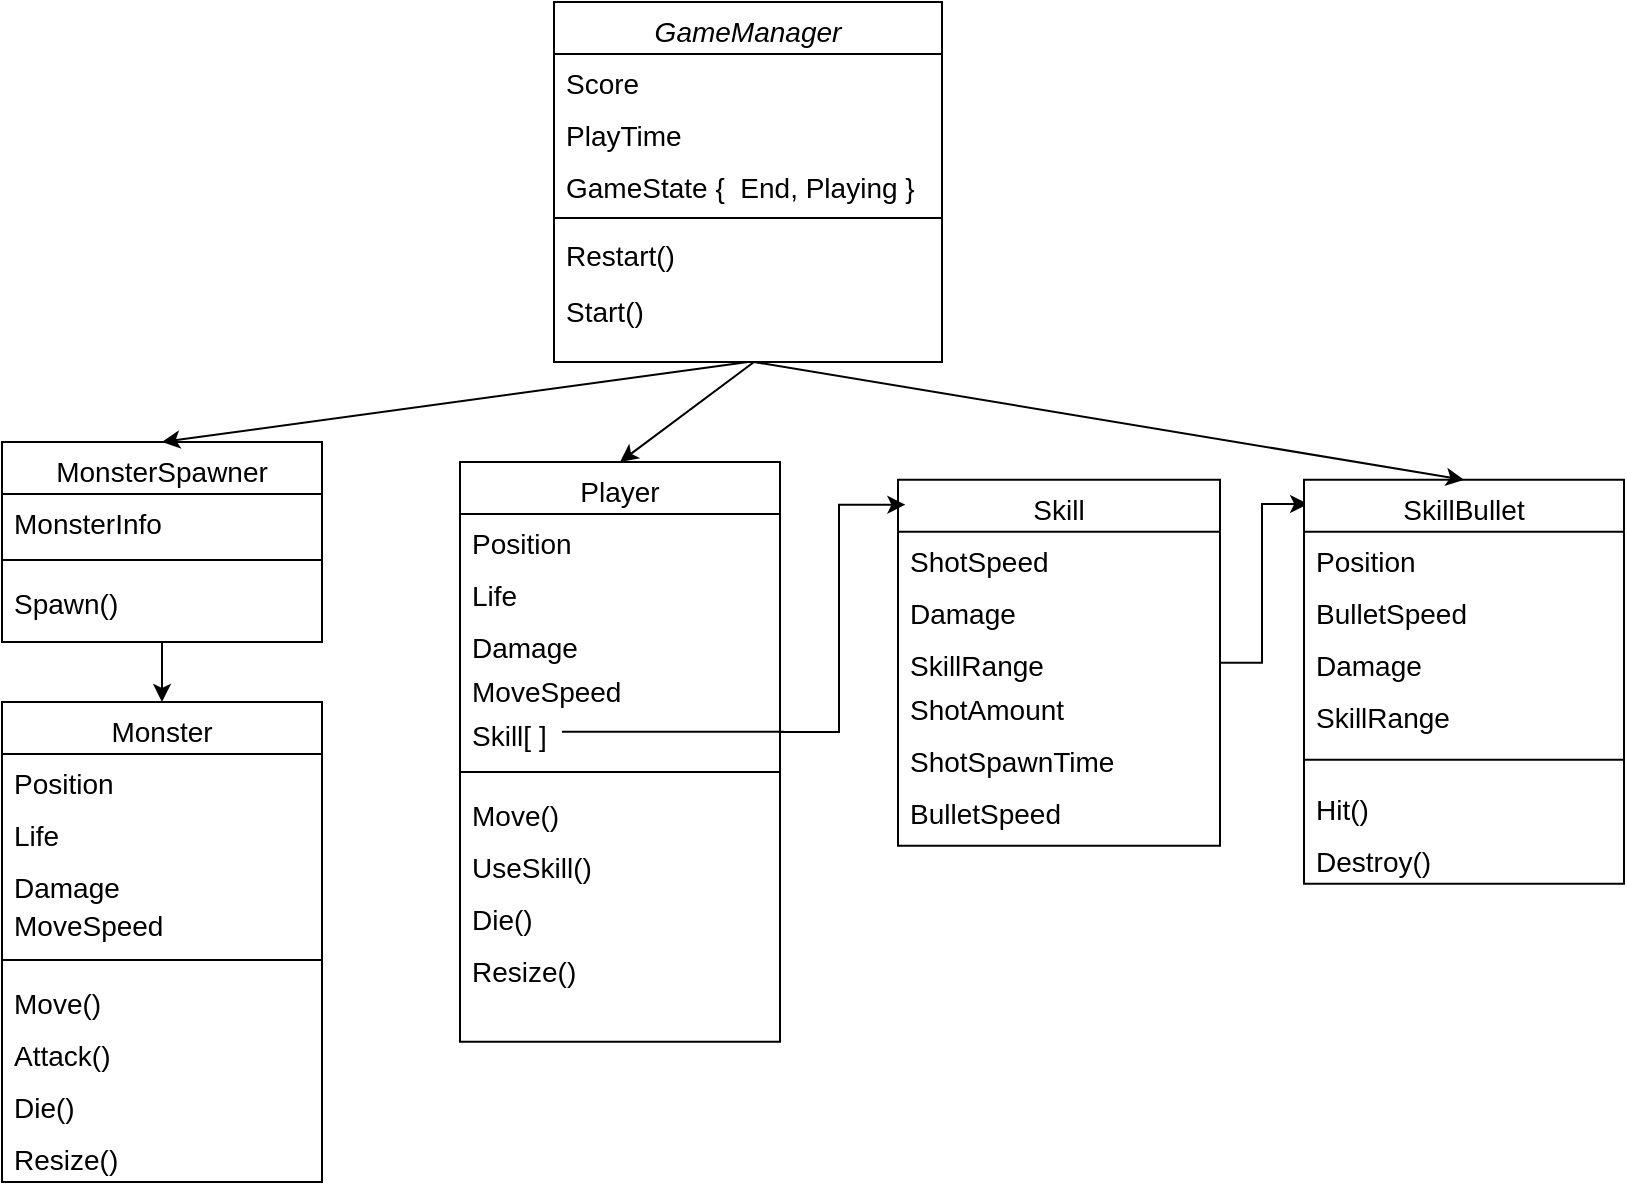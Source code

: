 <mxfile version="18.0.2" type="device"><diagram id="kjEeWV5RPv9KoYOl6E2i" name="Page-1"><mxGraphModel dx="504" dy="669" grid="1" gridSize="10" guides="1" tooltips="1" connect="1" arrows="1" fold="1" page="1" pageScale="1" pageWidth="827" pageHeight="1169" math="0" shadow="0"><root><mxCell id="0"/><mxCell id="1" parent="0"/><mxCell id="JirDLXtg1AunSTf649tB-53" value="GameManager" style="swimlane;fontStyle=2;align=center;verticalAlign=top;childLayout=stackLayout;horizontal=1;startSize=26;horizontalStack=0;resizeParent=1;resizeLast=0;collapsible=1;marginBottom=0;rounded=0;shadow=0;strokeWidth=1;fontSize=14;" vertex="1" parent="1"><mxGeometry x="530" y="10.0" width="194" height="180" as="geometry"><mxRectangle x="230" y="140" width="160" height="26" as="alternateBounds"/></mxGeometry></mxCell><mxCell id="JirDLXtg1AunSTf649tB-54" value="Score" style="text;align=left;verticalAlign=top;spacingLeft=4;spacingRight=4;overflow=hidden;rotatable=0;points=[[0,0.5],[1,0.5]];portConstraint=eastwest;fontSize=14;" vertex="1" parent="JirDLXtg1AunSTf649tB-53"><mxGeometry y="26" width="194" height="26" as="geometry"/></mxCell><mxCell id="JirDLXtg1AunSTf649tB-55" value="PlayTime" style="text;align=left;verticalAlign=top;spacingLeft=4;spacingRight=4;overflow=hidden;rotatable=0;points=[[0,0.5],[1,0.5]];portConstraint=eastwest;rounded=0;shadow=0;html=0;fontSize=14;" vertex="1" parent="JirDLXtg1AunSTf649tB-53"><mxGeometry y="52" width="194" height="26" as="geometry"/></mxCell><mxCell id="JirDLXtg1AunSTf649tB-56" value="GameState {  End, Playing }" style="text;align=left;verticalAlign=top;spacingLeft=4;spacingRight=4;overflow=hidden;rotatable=0;points=[[0,0.5],[1,0.5]];portConstraint=eastwest;rounded=0;shadow=0;html=0;fontSize=14;" vertex="1" parent="JirDLXtg1AunSTf649tB-53"><mxGeometry y="78" width="194" height="26" as="geometry"/></mxCell><mxCell id="JirDLXtg1AunSTf649tB-57" value="" style="line;html=1;strokeWidth=1;align=left;verticalAlign=middle;spacingTop=-1;spacingLeft=3;spacingRight=3;rotatable=0;labelPosition=right;points=[];portConstraint=eastwest;fontSize=14;" vertex="1" parent="JirDLXtg1AunSTf649tB-53"><mxGeometry y="104" width="194" height="8" as="geometry"/></mxCell><mxCell id="JirDLXtg1AunSTf649tB-58" value="Restart()" style="text;align=left;verticalAlign=top;spacingLeft=4;spacingRight=4;overflow=hidden;rotatable=0;points=[[0,0.5],[1,0.5]];portConstraint=eastwest;fontSize=14;" vertex="1" parent="JirDLXtg1AunSTf649tB-53"><mxGeometry y="112" width="194" height="28" as="geometry"/></mxCell><mxCell id="JirDLXtg1AunSTf649tB-59" value="Start()" style="text;align=left;verticalAlign=top;spacingLeft=4;spacingRight=4;overflow=hidden;rotatable=0;points=[[0,0.5],[1,0.5]];portConstraint=eastwest;fontSize=14;" vertex="1" parent="JirDLXtg1AunSTf649tB-53"><mxGeometry y="140" width="194" height="28" as="geometry"/></mxCell><mxCell id="JirDLXtg1AunSTf649tB-61" value="Player" style="swimlane;fontStyle=0;align=center;verticalAlign=top;childLayout=stackLayout;horizontal=1;startSize=26;horizontalStack=0;resizeParent=1;resizeLast=0;collapsible=1;marginBottom=0;rounded=0;shadow=0;strokeWidth=1;fontSize=14;" vertex="1" parent="1"><mxGeometry x="483" y="240" width="160" height="289.92" as="geometry"><mxRectangle x="550" y="140" width="160" height="26" as="alternateBounds"/></mxGeometry></mxCell><mxCell id="JirDLXtg1AunSTf649tB-62" value="Position" style="text;align=left;verticalAlign=top;spacingLeft=4;spacingRight=4;overflow=hidden;rotatable=0;points=[[0,0.5],[1,0.5]];portConstraint=eastwest;fontSize=14;" vertex="1" parent="JirDLXtg1AunSTf649tB-61"><mxGeometry y="26" width="160" height="26" as="geometry"/></mxCell><mxCell id="JirDLXtg1AunSTf649tB-63" value="Life" style="text;align=left;verticalAlign=top;spacingLeft=4;spacingRight=4;overflow=hidden;rotatable=0;points=[[0,0.5],[1,0.5]];portConstraint=eastwest;rounded=0;shadow=0;html=0;fontSize=14;" vertex="1" parent="JirDLXtg1AunSTf649tB-61"><mxGeometry y="52" width="160" height="26" as="geometry"/></mxCell><mxCell id="JirDLXtg1AunSTf649tB-64" value="Damage" style="text;align=left;verticalAlign=top;spacingLeft=4;spacingRight=4;overflow=hidden;rotatable=0;points=[[0,0.5],[1,0.5]];portConstraint=eastwest;rounded=0;shadow=0;html=0;fontSize=14;" vertex="1" parent="JirDLXtg1AunSTf649tB-61"><mxGeometry y="78" width="160" height="22" as="geometry"/></mxCell><mxCell id="JirDLXtg1AunSTf649tB-65" value="MoveSpeed" style="text;align=left;verticalAlign=top;spacingLeft=4;spacingRight=4;overflow=hidden;rotatable=0;points=[[0,0.5],[1,0.5]];portConstraint=eastwest;rounded=0;shadow=0;html=0;fontSize=14;" vertex="1" parent="JirDLXtg1AunSTf649tB-61"><mxGeometry y="100" width="160" height="22" as="geometry"/></mxCell><mxCell id="JirDLXtg1AunSTf649tB-66" value="Skill[ ]" style="text;align=left;verticalAlign=top;spacingLeft=4;spacingRight=4;overflow=hidden;rotatable=0;points=[[0,0.5],[1,0.5]];portConstraint=eastwest;rounded=0;shadow=0;html=0;fontSize=14;" vertex="1" parent="JirDLXtg1AunSTf649tB-61"><mxGeometry y="122" width="160" height="26" as="geometry"/></mxCell><mxCell id="JirDLXtg1AunSTf649tB-67" value="" style="line;html=1;strokeWidth=1;align=left;verticalAlign=middle;spacingTop=-1;spacingLeft=3;spacingRight=3;rotatable=0;labelPosition=right;points=[];portConstraint=eastwest;fontSize=14;" vertex="1" parent="JirDLXtg1AunSTf649tB-61"><mxGeometry y="148" width="160" height="14" as="geometry"/></mxCell><mxCell id="JirDLXtg1AunSTf649tB-68" value="Move()" style="text;align=left;verticalAlign=top;spacingLeft=4;spacingRight=4;overflow=hidden;rotatable=0;points=[[0,0.5],[1,0.5]];portConstraint=eastwest;fontSize=14;" vertex="1" parent="JirDLXtg1AunSTf649tB-61"><mxGeometry y="162" width="160" height="26" as="geometry"/></mxCell><mxCell id="JirDLXtg1AunSTf649tB-69" value="UseSkill()" style="text;align=left;verticalAlign=top;spacingLeft=4;spacingRight=4;overflow=hidden;rotatable=0;points=[[0,0.5],[1,0.5]];portConstraint=eastwest;fontSize=14;" vertex="1" parent="JirDLXtg1AunSTf649tB-61"><mxGeometry y="188" width="160" height="26" as="geometry"/></mxCell><mxCell id="JirDLXtg1AunSTf649tB-70" value="Die()" style="text;align=left;verticalAlign=top;spacingLeft=4;spacingRight=4;overflow=hidden;rotatable=0;points=[[0,0.5],[1,0.5]];portConstraint=eastwest;fontSize=14;" vertex="1" parent="JirDLXtg1AunSTf649tB-61"><mxGeometry y="214" width="160" height="26" as="geometry"/></mxCell><mxCell id="JirDLXtg1AunSTf649tB-71" value="Resize()" style="text;align=left;verticalAlign=top;spacingLeft=4;spacingRight=4;overflow=hidden;rotatable=0;points=[[0,0.5],[1,0.5]];portConstraint=eastwest;fontSize=14;" vertex="1" parent="JirDLXtg1AunSTf649tB-61"><mxGeometry y="240" width="160" height="26" as="geometry"/></mxCell><mxCell id="JirDLXtg1AunSTf649tB-72" value="Monster" style="swimlane;fontStyle=0;align=center;verticalAlign=top;childLayout=stackLayout;horizontal=1;startSize=26;horizontalStack=0;resizeParent=1;resizeLast=0;collapsible=1;marginBottom=0;rounded=0;shadow=0;strokeWidth=1;fontSize=14;" vertex="1" parent="1"><mxGeometry x="254" y="360" width="160" height="240" as="geometry"><mxRectangle x="550" y="140" width="160" height="26" as="alternateBounds"/></mxGeometry></mxCell><mxCell id="JirDLXtg1AunSTf649tB-73" value="Position" style="text;align=left;verticalAlign=top;spacingLeft=4;spacingRight=4;overflow=hidden;rotatable=0;points=[[0,0.5],[1,0.5]];portConstraint=eastwest;fontSize=14;" vertex="1" parent="JirDLXtg1AunSTf649tB-72"><mxGeometry y="26" width="160" height="26" as="geometry"/></mxCell><mxCell id="JirDLXtg1AunSTf649tB-74" value="Life" style="text;align=left;verticalAlign=top;spacingLeft=4;spacingRight=4;overflow=hidden;rotatable=0;points=[[0,0.5],[1,0.5]];portConstraint=eastwest;rounded=0;shadow=0;html=0;fontSize=14;" vertex="1" parent="JirDLXtg1AunSTf649tB-72"><mxGeometry y="52" width="160" height="26" as="geometry"/></mxCell><mxCell id="JirDLXtg1AunSTf649tB-75" value="Damage" style="text;align=left;verticalAlign=top;spacingLeft=4;spacingRight=4;overflow=hidden;rotatable=0;points=[[0,0.5],[1,0.5]];portConstraint=eastwest;rounded=0;shadow=0;html=0;fontSize=14;" vertex="1" parent="JirDLXtg1AunSTf649tB-72"><mxGeometry y="78" width="160" height="22" as="geometry"/></mxCell><mxCell id="JirDLXtg1AunSTf649tB-76" value="MoveSpeed" style="text;align=left;verticalAlign=bottom;spacingLeft=4;spacingRight=4;overflow=hidden;rotatable=0;points=[[0,0.5],[1,0.5]];portConstraint=eastwest;rounded=0;shadow=0;html=0;fontSize=14;" vertex="1" parent="JirDLXtg1AunSTf649tB-72"><mxGeometry y="100" width="160" height="22" as="geometry"/></mxCell><mxCell id="JirDLXtg1AunSTf649tB-77" value="" style="line;html=1;strokeWidth=1;align=left;verticalAlign=middle;spacingTop=-1;spacingLeft=3;spacingRight=3;rotatable=0;labelPosition=right;points=[];portConstraint=eastwest;fontSize=14;" vertex="1" parent="JirDLXtg1AunSTf649tB-72"><mxGeometry y="122" width="160" height="14" as="geometry"/></mxCell><mxCell id="JirDLXtg1AunSTf649tB-78" value="Move()" style="text;align=left;verticalAlign=top;spacingLeft=4;spacingRight=4;overflow=hidden;rotatable=0;points=[[0,0.5],[1,0.5]];portConstraint=eastwest;fontSize=14;" vertex="1" parent="JirDLXtg1AunSTf649tB-72"><mxGeometry y="136" width="160" height="26" as="geometry"/></mxCell><mxCell id="JirDLXtg1AunSTf649tB-79" value="Attack()" style="text;align=left;verticalAlign=top;spacingLeft=4;spacingRight=4;overflow=hidden;rotatable=0;points=[[0,0.5],[1,0.5]];portConstraint=eastwest;fontSize=14;" vertex="1" parent="JirDLXtg1AunSTf649tB-72"><mxGeometry y="162" width="160" height="26" as="geometry"/></mxCell><mxCell id="JirDLXtg1AunSTf649tB-80" value="Die()" style="text;align=left;verticalAlign=top;spacingLeft=4;spacingRight=4;overflow=hidden;rotatable=0;points=[[0,0.5],[1,0.5]];portConstraint=eastwest;fontSize=14;" vertex="1" parent="JirDLXtg1AunSTf649tB-72"><mxGeometry y="188" width="160" height="26" as="geometry"/></mxCell><mxCell id="JirDLXtg1AunSTf649tB-81" value="Resize()" style="text;align=left;verticalAlign=top;spacingLeft=4;spacingRight=4;overflow=hidden;rotatable=0;points=[[0,0.5],[1,0.5]];portConstraint=eastwest;fontSize=14;" vertex="1" parent="JirDLXtg1AunSTf649tB-72"><mxGeometry y="214" width="160" height="26" as="geometry"/></mxCell><mxCell id="JirDLXtg1AunSTf649tB-83" value="MonsterSpawner" style="swimlane;fontStyle=0;align=center;verticalAlign=top;childLayout=stackLayout;horizontal=1;startSize=26;horizontalStack=0;resizeParent=1;resizeLast=0;collapsible=1;marginBottom=0;rounded=0;shadow=0;strokeWidth=1;fontSize=14;" vertex="1" parent="1"><mxGeometry x="254" y="230.0" width="160" height="100" as="geometry"><mxRectangle x="550" y="140" width="160" height="26" as="alternateBounds"/></mxGeometry></mxCell><mxCell id="JirDLXtg1AunSTf649tB-84" value="MonsterInfo" style="text;align=left;verticalAlign=top;spacingLeft=4;spacingRight=4;overflow=hidden;rotatable=0;points=[[0,0.5],[1,0.5]];portConstraint=eastwest;fontSize=14;" vertex="1" parent="JirDLXtg1AunSTf649tB-83"><mxGeometry y="26" width="160" height="26" as="geometry"/></mxCell><mxCell id="JirDLXtg1AunSTf649tB-85" value="" style="line;html=1;strokeWidth=1;align=left;verticalAlign=middle;spacingTop=-1;spacingLeft=3;spacingRight=3;rotatable=0;labelPosition=right;points=[];portConstraint=eastwest;fontSize=14;" vertex="1" parent="JirDLXtg1AunSTf649tB-83"><mxGeometry y="52" width="160" height="14" as="geometry"/></mxCell><mxCell id="JirDLXtg1AunSTf649tB-86" value="Spawn()" style="text;align=left;verticalAlign=top;spacingLeft=4;spacingRight=4;overflow=hidden;rotatable=0;points=[[0,0.5],[1,0.5]];portConstraint=eastwest;fontSize=14;" vertex="1" parent="JirDLXtg1AunSTf649tB-83"><mxGeometry y="66" width="160" height="26" as="geometry"/></mxCell><mxCell id="JirDLXtg1AunSTf649tB-87" style="edgeStyle=orthogonalEdgeStyle;rounded=0;orthogonalLoop=1;jettySize=auto;html=1;entryX=0.013;entryY=0.06;entryDx=0;entryDy=0;fontSize=14;entryPerimeter=0;" edge="1" parent="1" source="JirDLXtg1AunSTf649tB-88" target="JirDLXtg1AunSTf649tB-94"><mxGeometry relative="1" as="geometry"><mxPoint x="906" y="330.92" as="targetPoint"/></mxGeometry></mxCell><mxCell id="JirDLXtg1AunSTf649tB-88" value="Skill" style="swimlane;fontStyle=0;align=center;verticalAlign=top;childLayout=stackLayout;horizontal=1;startSize=26;horizontalStack=0;resizeParent=1;resizeLast=0;collapsible=1;marginBottom=0;rounded=0;shadow=0;strokeWidth=1;fontSize=14;" vertex="1" parent="1"><mxGeometry x="702" y="248.92" width="161" height="183" as="geometry"><mxRectangle x="550" y="140" width="160" height="26" as="alternateBounds"/></mxGeometry></mxCell><mxCell id="JirDLXtg1AunSTf649tB-89" value="ShotSpeed" style="text;align=left;verticalAlign=top;spacingLeft=4;spacingRight=4;overflow=hidden;rotatable=0;points=[[0,0.5],[1,0.5]];portConstraint=eastwest;fontSize=14;" vertex="1" parent="JirDLXtg1AunSTf649tB-88"><mxGeometry y="26" width="161" height="26" as="geometry"/></mxCell><mxCell id="JirDLXtg1AunSTf649tB-90" value="Damage" style="text;align=left;verticalAlign=top;spacingLeft=4;spacingRight=4;overflow=hidden;rotatable=0;points=[[0,0.5],[1,0.5]];portConstraint=eastwest;rounded=0;shadow=0;html=0;fontSize=14;" vertex="1" parent="JirDLXtg1AunSTf649tB-88"><mxGeometry y="52" width="161" height="26" as="geometry"/></mxCell><mxCell id="JirDLXtg1AunSTf649tB-91" value="SkillRange" style="text;align=left;verticalAlign=top;spacingLeft=4;spacingRight=4;overflow=hidden;rotatable=0;points=[[0,0.5],[1,0.5]];portConstraint=eastwest;rounded=0;shadow=0;html=0;fontSize=14;" vertex="1" parent="JirDLXtg1AunSTf649tB-88"><mxGeometry y="78" width="161" height="22" as="geometry"/></mxCell><mxCell id="JirDLXtg1AunSTf649tB-92" value="ShotAmount" style="text;align=left;verticalAlign=top;spacingLeft=4;spacingRight=4;overflow=hidden;rotatable=0;points=[[0,0.5],[1,0.5]];portConstraint=eastwest;fontSize=14;" vertex="1" parent="JirDLXtg1AunSTf649tB-88"><mxGeometry y="100" width="161" height="26" as="geometry"/></mxCell><mxCell id="JirDLXtg1AunSTf649tB-93" value="ShotSpawnTime" style="text;align=left;verticalAlign=top;spacingLeft=4;spacingRight=4;overflow=hidden;rotatable=0;points=[[0,0.5],[1,0.5]];portConstraint=eastwest;fontSize=14;" vertex="1" parent="JirDLXtg1AunSTf649tB-88"><mxGeometry y="126" width="161" height="26" as="geometry"/></mxCell><mxCell id="JirDLXtg1AunSTf649tB-94" value="SkillBullet" style="swimlane;fontStyle=0;align=center;verticalAlign=top;childLayout=stackLayout;horizontal=1;startSize=26;horizontalStack=0;resizeParent=1;resizeLast=0;collapsible=1;marginBottom=0;rounded=0;shadow=0;strokeWidth=1;fontSize=14;" vertex="1" parent="1"><mxGeometry x="905" y="248.92" width="160" height="202" as="geometry"><mxRectangle x="550" y="140" width="160" height="26" as="alternateBounds"/></mxGeometry></mxCell><mxCell id="JirDLXtg1AunSTf649tB-95" value="Position" style="text;align=left;verticalAlign=top;spacingLeft=4;spacingRight=4;overflow=hidden;rotatable=0;points=[[0,0.5],[1,0.5]];portConstraint=eastwest;fontSize=14;" vertex="1" parent="JirDLXtg1AunSTf649tB-94"><mxGeometry y="26" width="160" height="26" as="geometry"/></mxCell><mxCell id="JirDLXtg1AunSTf649tB-96" value="BulletSpeed" style="text;align=left;verticalAlign=top;spacingLeft=4;spacingRight=4;overflow=hidden;rotatable=0;points=[[0,0.5],[1,0.5]];portConstraint=eastwest;fontSize=14;" vertex="1" parent="JirDLXtg1AunSTf649tB-94"><mxGeometry y="52" width="160" height="26" as="geometry"/></mxCell><mxCell id="JirDLXtg1AunSTf649tB-97" value="Damage" style="text;align=left;verticalAlign=top;spacingLeft=4;spacingRight=4;overflow=hidden;rotatable=0;points=[[0,0.5],[1,0.5]];portConstraint=eastwest;rounded=0;shadow=0;html=0;fontSize=14;" vertex="1" parent="JirDLXtg1AunSTf649tB-94"><mxGeometry y="78" width="160" height="26" as="geometry"/></mxCell><mxCell id="JirDLXtg1AunSTf649tB-98" value="SkillRange" style="text;align=left;verticalAlign=top;spacingLeft=4;spacingRight=4;overflow=hidden;rotatable=0;points=[[0,0.5],[1,0.5]];portConstraint=eastwest;fontSize=14;" vertex="1" parent="JirDLXtg1AunSTf649tB-94"><mxGeometry y="104" width="160" height="26" as="geometry"/></mxCell><mxCell id="JirDLXtg1AunSTf649tB-99" value="" style="line;html=1;strokeWidth=1;align=left;verticalAlign=middle;spacingTop=-1;spacingLeft=3;spacingRight=3;rotatable=0;labelPosition=right;points=[];portConstraint=eastwest;fontSize=14;" vertex="1" parent="JirDLXtg1AunSTf649tB-94"><mxGeometry y="130" width="160" height="20" as="geometry"/></mxCell><mxCell id="JirDLXtg1AunSTf649tB-100" value="Hit()" style="text;align=left;verticalAlign=top;spacingLeft=4;spacingRight=4;overflow=hidden;rotatable=0;points=[[0,0.5],[1,0.5]];portConstraint=eastwest;fontSize=14;" vertex="1" parent="JirDLXtg1AunSTf649tB-94"><mxGeometry y="150" width="160" height="26" as="geometry"/></mxCell><mxCell id="JirDLXtg1AunSTf649tB-101" value="Destroy()" style="text;align=left;verticalAlign=top;spacingLeft=4;spacingRight=4;overflow=hidden;rotatable=0;points=[[0,0.5],[1,0.5]];portConstraint=eastwest;fontSize=14;" vertex="1" parent="JirDLXtg1AunSTf649tB-94"><mxGeometry y="176" width="160" height="26" as="geometry"/></mxCell><mxCell id="JirDLXtg1AunSTf649tB-102" style="edgeStyle=orthogonalEdgeStyle;rounded=0;orthogonalLoop=1;jettySize=auto;html=1;entryX=0.023;entryY=0.068;entryDx=0;entryDy=0;entryPerimeter=0;fontSize=14;" edge="1" parent="1" source="JirDLXtg1AunSTf649tB-66" target="JirDLXtg1AunSTf649tB-88"><mxGeometry relative="1" as="geometry"/></mxCell><mxCell id="JirDLXtg1AunSTf649tB-103" value="" style="endArrow=none;html=1;rounded=0;fontSize=14;" edge="1" parent="1"><mxGeometry width="50" height="50" relative="1" as="geometry"><mxPoint x="534" y="374.92" as="sourcePoint"/><mxPoint x="645" y="374.92" as="targetPoint"/></mxGeometry></mxCell><mxCell id="JirDLXtg1AunSTf649tB-104" value="BulletSpeed" style="text;align=left;verticalAlign=top;spacingLeft=4;spacingRight=4;overflow=hidden;rotatable=0;points=[[0,0.5],[1,0.5]];portConstraint=eastwest;fontSize=14;" vertex="1" parent="1"><mxGeometry x="702" y="400.92" width="161" height="26" as="geometry"/></mxCell><mxCell id="JirDLXtg1AunSTf649tB-105" value="" style="endArrow=classic;html=1;rounded=0;entryX=0.5;entryY=0;entryDx=0;entryDy=0;exitX=0.5;exitY=1;exitDx=0;exitDy=0;" edge="1" parent="1" source="JirDLXtg1AunSTf649tB-53" target="JirDLXtg1AunSTf649tB-83"><mxGeometry width="50" height="50" relative="1" as="geometry"><mxPoint x="510" y="370" as="sourcePoint"/><mxPoint x="560" y="320" as="targetPoint"/></mxGeometry></mxCell><mxCell id="JirDLXtg1AunSTf649tB-106" value="" style="endArrow=classic;html=1;rounded=0;exitX=0.5;exitY=1;exitDx=0;exitDy=0;entryX=0.5;entryY=0;entryDx=0;entryDy=0;" edge="1" parent="1" source="JirDLXtg1AunSTf649tB-83" target="JirDLXtg1AunSTf649tB-72"><mxGeometry width="50" height="50" relative="1" as="geometry"><mxPoint x="389" y="330" as="sourcePoint"/><mxPoint x="439" y="280" as="targetPoint"/></mxGeometry></mxCell><mxCell id="JirDLXtg1AunSTf649tB-108" value="" style="endArrow=classic;html=1;rounded=0;entryX=0.5;entryY=0;entryDx=0;entryDy=0;" edge="1" parent="1" target="JirDLXtg1AunSTf649tB-61"><mxGeometry width="50" height="50" relative="1" as="geometry"><mxPoint x="630" y="190" as="sourcePoint"/><mxPoint x="630" y="220" as="targetPoint"/></mxGeometry></mxCell><mxCell id="JirDLXtg1AunSTf649tB-109" value="" style="endArrow=classic;html=1;rounded=0;entryX=0.5;entryY=0;entryDx=0;entryDy=0;" edge="1" parent="1" target="JirDLXtg1AunSTf649tB-94"><mxGeometry width="50" height="50" relative="1" as="geometry"><mxPoint x="630" y="190" as="sourcePoint"/><mxPoint x="630" y="220" as="targetPoint"/></mxGeometry></mxCell></root></mxGraphModel></diagram></mxfile>
